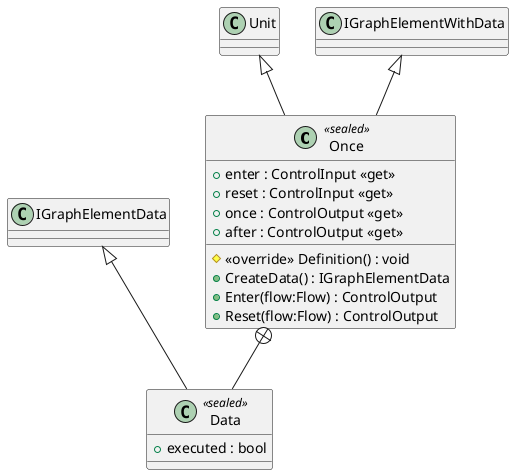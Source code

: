 @startuml
class Once <<sealed>> {
    + enter : ControlInput <<get>>
    + reset : ControlInput <<get>>
    + once : ControlOutput <<get>>
    + after : ControlOutput <<get>>
    # <<override>> Definition() : void
    + CreateData() : IGraphElementData
    + Enter(flow:Flow) : ControlOutput
    + Reset(flow:Flow) : ControlOutput
}
class Data <<sealed>> {
    + executed : bool
}
Unit <|-- Once
IGraphElementWithData <|-- Once
Once +-- Data
IGraphElementData <|-- Data
@enduml
